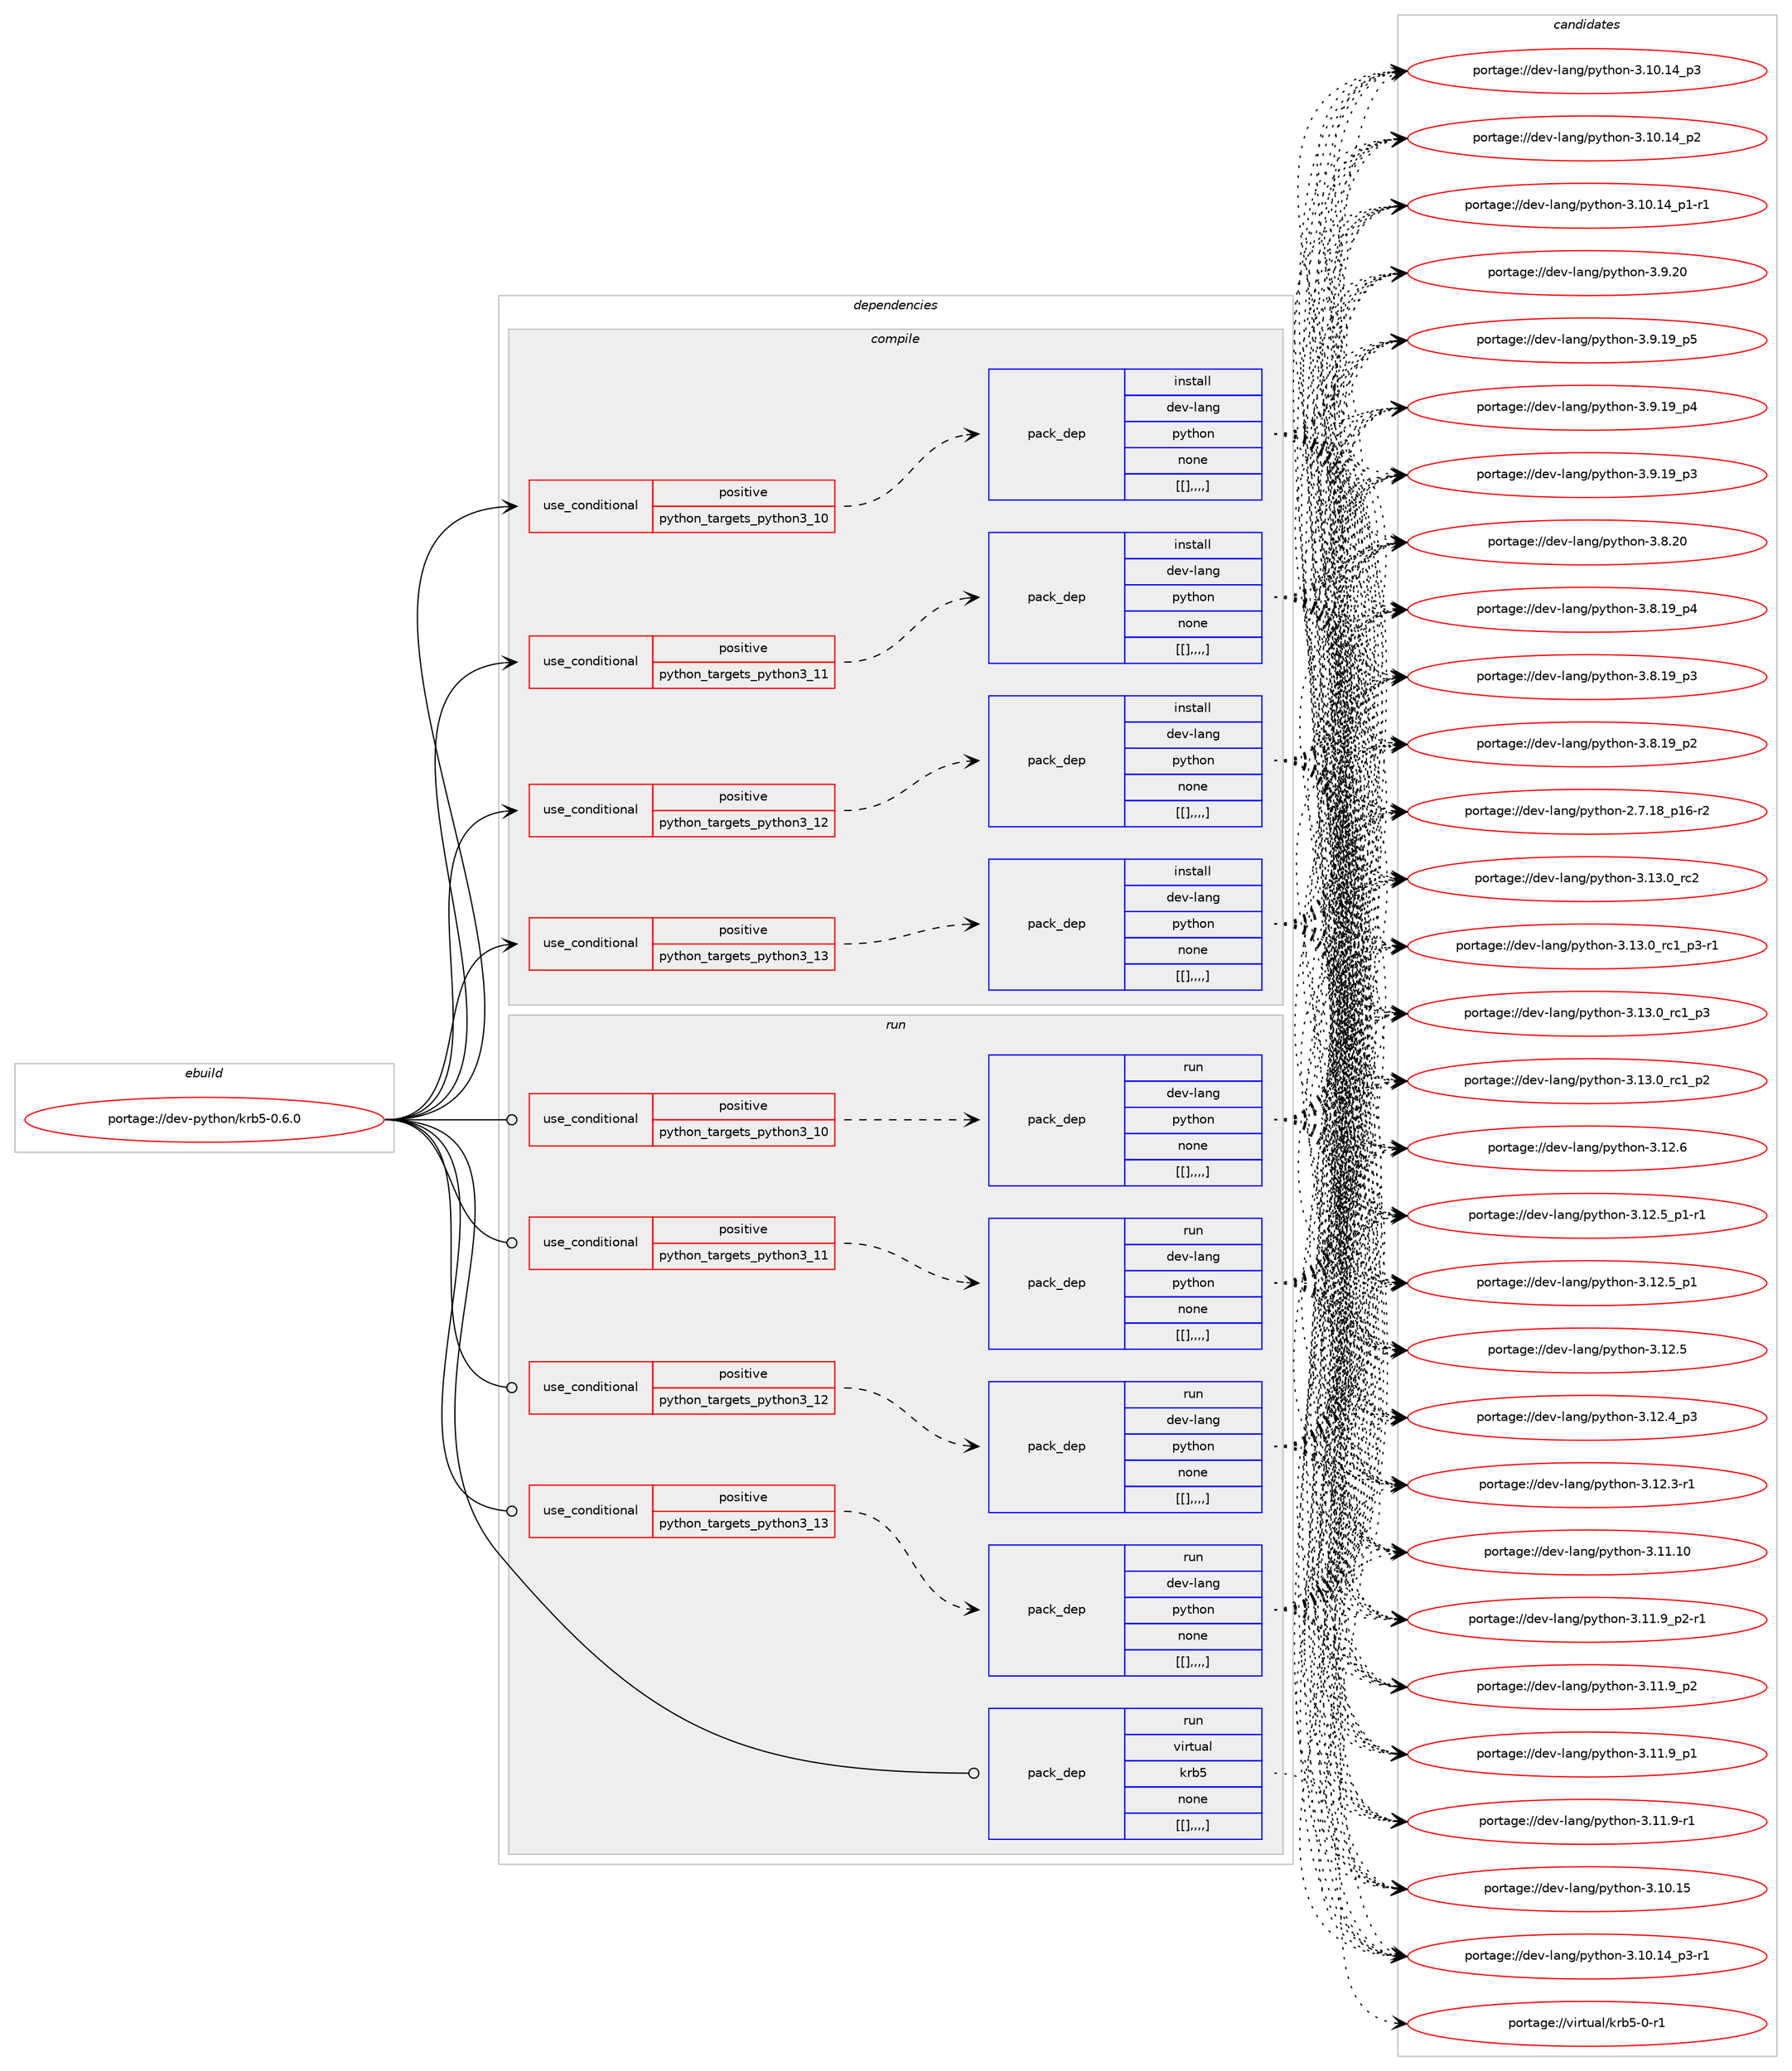 digraph prolog {

# *************
# Graph options
# *************

newrank=true;
concentrate=true;
compound=true;
graph [rankdir=LR,fontname=Helvetica,fontsize=10,ranksep=1.5];#, ranksep=2.5, nodesep=0.2];
edge  [arrowhead=vee];
node  [fontname=Helvetica,fontsize=10];

# **********
# The ebuild
# **********

subgraph cluster_leftcol {
color=gray;
label=<<i>ebuild</i>>;
id [label="portage://dev-python/krb5-0.6.0", color=red, width=4, href="../dev-python/krb5-0.6.0.svg"];
}

# ****************
# The dependencies
# ****************

subgraph cluster_midcol {
color=gray;
label=<<i>dependencies</i>>;
subgraph cluster_compile {
fillcolor="#eeeeee";
style=filled;
label=<<i>compile</i>>;
subgraph cond34772 {
dependency150697 [label=<<TABLE BORDER="0" CELLBORDER="1" CELLSPACING="0" CELLPADDING="4"><TR><TD ROWSPAN="3" CELLPADDING="10">use_conditional</TD></TR><TR><TD>positive</TD></TR><TR><TD>python_targets_python3_10</TD></TR></TABLE>>, shape=none, color=red];
subgraph pack114707 {
dependency150698 [label=<<TABLE BORDER="0" CELLBORDER="1" CELLSPACING="0" CELLPADDING="4" WIDTH="220"><TR><TD ROWSPAN="6" CELLPADDING="30">pack_dep</TD></TR><TR><TD WIDTH="110">install</TD></TR><TR><TD>dev-lang</TD></TR><TR><TD>python</TD></TR><TR><TD>none</TD></TR><TR><TD>[[],,,,]</TD></TR></TABLE>>, shape=none, color=blue];
}
dependency150697:e -> dependency150698:w [weight=20,style="dashed",arrowhead="vee"];
}
id:e -> dependency150697:w [weight=20,style="solid",arrowhead="vee"];
subgraph cond34773 {
dependency150699 [label=<<TABLE BORDER="0" CELLBORDER="1" CELLSPACING="0" CELLPADDING="4"><TR><TD ROWSPAN="3" CELLPADDING="10">use_conditional</TD></TR><TR><TD>positive</TD></TR><TR><TD>python_targets_python3_11</TD></TR></TABLE>>, shape=none, color=red];
subgraph pack114708 {
dependency150700 [label=<<TABLE BORDER="0" CELLBORDER="1" CELLSPACING="0" CELLPADDING="4" WIDTH="220"><TR><TD ROWSPAN="6" CELLPADDING="30">pack_dep</TD></TR><TR><TD WIDTH="110">install</TD></TR><TR><TD>dev-lang</TD></TR><TR><TD>python</TD></TR><TR><TD>none</TD></TR><TR><TD>[[],,,,]</TD></TR></TABLE>>, shape=none, color=blue];
}
dependency150699:e -> dependency150700:w [weight=20,style="dashed",arrowhead="vee"];
}
id:e -> dependency150699:w [weight=20,style="solid",arrowhead="vee"];
subgraph cond34774 {
dependency150701 [label=<<TABLE BORDER="0" CELLBORDER="1" CELLSPACING="0" CELLPADDING="4"><TR><TD ROWSPAN="3" CELLPADDING="10">use_conditional</TD></TR><TR><TD>positive</TD></TR><TR><TD>python_targets_python3_12</TD></TR></TABLE>>, shape=none, color=red];
subgraph pack114709 {
dependency150702 [label=<<TABLE BORDER="0" CELLBORDER="1" CELLSPACING="0" CELLPADDING="4" WIDTH="220"><TR><TD ROWSPAN="6" CELLPADDING="30">pack_dep</TD></TR><TR><TD WIDTH="110">install</TD></TR><TR><TD>dev-lang</TD></TR><TR><TD>python</TD></TR><TR><TD>none</TD></TR><TR><TD>[[],,,,]</TD></TR></TABLE>>, shape=none, color=blue];
}
dependency150701:e -> dependency150702:w [weight=20,style="dashed",arrowhead="vee"];
}
id:e -> dependency150701:w [weight=20,style="solid",arrowhead="vee"];
subgraph cond34775 {
dependency150703 [label=<<TABLE BORDER="0" CELLBORDER="1" CELLSPACING="0" CELLPADDING="4"><TR><TD ROWSPAN="3" CELLPADDING="10">use_conditional</TD></TR><TR><TD>positive</TD></TR><TR><TD>python_targets_python3_13</TD></TR></TABLE>>, shape=none, color=red];
subgraph pack114710 {
dependency150704 [label=<<TABLE BORDER="0" CELLBORDER="1" CELLSPACING="0" CELLPADDING="4" WIDTH="220"><TR><TD ROWSPAN="6" CELLPADDING="30">pack_dep</TD></TR><TR><TD WIDTH="110">install</TD></TR><TR><TD>dev-lang</TD></TR><TR><TD>python</TD></TR><TR><TD>none</TD></TR><TR><TD>[[],,,,]</TD></TR></TABLE>>, shape=none, color=blue];
}
dependency150703:e -> dependency150704:w [weight=20,style="dashed",arrowhead="vee"];
}
id:e -> dependency150703:w [weight=20,style="solid",arrowhead="vee"];
}
subgraph cluster_compileandrun {
fillcolor="#eeeeee";
style=filled;
label=<<i>compile and run</i>>;
}
subgraph cluster_run {
fillcolor="#eeeeee";
style=filled;
label=<<i>run</i>>;
subgraph cond34776 {
dependency150705 [label=<<TABLE BORDER="0" CELLBORDER="1" CELLSPACING="0" CELLPADDING="4"><TR><TD ROWSPAN="3" CELLPADDING="10">use_conditional</TD></TR><TR><TD>positive</TD></TR><TR><TD>python_targets_python3_10</TD></TR></TABLE>>, shape=none, color=red];
subgraph pack114711 {
dependency150706 [label=<<TABLE BORDER="0" CELLBORDER="1" CELLSPACING="0" CELLPADDING="4" WIDTH="220"><TR><TD ROWSPAN="6" CELLPADDING="30">pack_dep</TD></TR><TR><TD WIDTH="110">run</TD></TR><TR><TD>dev-lang</TD></TR><TR><TD>python</TD></TR><TR><TD>none</TD></TR><TR><TD>[[],,,,]</TD></TR></TABLE>>, shape=none, color=blue];
}
dependency150705:e -> dependency150706:w [weight=20,style="dashed",arrowhead="vee"];
}
id:e -> dependency150705:w [weight=20,style="solid",arrowhead="odot"];
subgraph cond34777 {
dependency150707 [label=<<TABLE BORDER="0" CELLBORDER="1" CELLSPACING="0" CELLPADDING="4"><TR><TD ROWSPAN="3" CELLPADDING="10">use_conditional</TD></TR><TR><TD>positive</TD></TR><TR><TD>python_targets_python3_11</TD></TR></TABLE>>, shape=none, color=red];
subgraph pack114712 {
dependency150708 [label=<<TABLE BORDER="0" CELLBORDER="1" CELLSPACING="0" CELLPADDING="4" WIDTH="220"><TR><TD ROWSPAN="6" CELLPADDING="30">pack_dep</TD></TR><TR><TD WIDTH="110">run</TD></TR><TR><TD>dev-lang</TD></TR><TR><TD>python</TD></TR><TR><TD>none</TD></TR><TR><TD>[[],,,,]</TD></TR></TABLE>>, shape=none, color=blue];
}
dependency150707:e -> dependency150708:w [weight=20,style="dashed",arrowhead="vee"];
}
id:e -> dependency150707:w [weight=20,style="solid",arrowhead="odot"];
subgraph cond34778 {
dependency150709 [label=<<TABLE BORDER="0" CELLBORDER="1" CELLSPACING="0" CELLPADDING="4"><TR><TD ROWSPAN="3" CELLPADDING="10">use_conditional</TD></TR><TR><TD>positive</TD></TR><TR><TD>python_targets_python3_12</TD></TR></TABLE>>, shape=none, color=red];
subgraph pack114713 {
dependency150710 [label=<<TABLE BORDER="0" CELLBORDER="1" CELLSPACING="0" CELLPADDING="4" WIDTH="220"><TR><TD ROWSPAN="6" CELLPADDING="30">pack_dep</TD></TR><TR><TD WIDTH="110">run</TD></TR><TR><TD>dev-lang</TD></TR><TR><TD>python</TD></TR><TR><TD>none</TD></TR><TR><TD>[[],,,,]</TD></TR></TABLE>>, shape=none, color=blue];
}
dependency150709:e -> dependency150710:w [weight=20,style="dashed",arrowhead="vee"];
}
id:e -> dependency150709:w [weight=20,style="solid",arrowhead="odot"];
subgraph cond34779 {
dependency150711 [label=<<TABLE BORDER="0" CELLBORDER="1" CELLSPACING="0" CELLPADDING="4"><TR><TD ROWSPAN="3" CELLPADDING="10">use_conditional</TD></TR><TR><TD>positive</TD></TR><TR><TD>python_targets_python3_13</TD></TR></TABLE>>, shape=none, color=red];
subgraph pack114714 {
dependency150712 [label=<<TABLE BORDER="0" CELLBORDER="1" CELLSPACING="0" CELLPADDING="4" WIDTH="220"><TR><TD ROWSPAN="6" CELLPADDING="30">pack_dep</TD></TR><TR><TD WIDTH="110">run</TD></TR><TR><TD>dev-lang</TD></TR><TR><TD>python</TD></TR><TR><TD>none</TD></TR><TR><TD>[[],,,,]</TD></TR></TABLE>>, shape=none, color=blue];
}
dependency150711:e -> dependency150712:w [weight=20,style="dashed",arrowhead="vee"];
}
id:e -> dependency150711:w [weight=20,style="solid",arrowhead="odot"];
subgraph pack114715 {
dependency150713 [label=<<TABLE BORDER="0" CELLBORDER="1" CELLSPACING="0" CELLPADDING="4" WIDTH="220"><TR><TD ROWSPAN="6" CELLPADDING="30">pack_dep</TD></TR><TR><TD WIDTH="110">run</TD></TR><TR><TD>virtual</TD></TR><TR><TD>krb5</TD></TR><TR><TD>none</TD></TR><TR><TD>[[],,,,]</TD></TR></TABLE>>, shape=none, color=blue];
}
id:e -> dependency150713:w [weight=20,style="solid",arrowhead="odot"];
}
}

# **************
# The candidates
# **************

subgraph cluster_choices {
rank=same;
color=gray;
label=<<i>candidates</i>>;

subgraph choice114707 {
color=black;
nodesep=1;
choice10010111845108971101034711212111610411111045514649514648951149950 [label="portage://dev-lang/python-3.13.0_rc2", color=red, width=4,href="../dev-lang/python-3.13.0_rc2.svg"];
choice1001011184510897110103471121211161041111104551464951464895114994995112514511449 [label="portage://dev-lang/python-3.13.0_rc1_p3-r1", color=red, width=4,href="../dev-lang/python-3.13.0_rc1_p3-r1.svg"];
choice100101118451089711010347112121116104111110455146495146489511499499511251 [label="portage://dev-lang/python-3.13.0_rc1_p3", color=red, width=4,href="../dev-lang/python-3.13.0_rc1_p3.svg"];
choice100101118451089711010347112121116104111110455146495146489511499499511250 [label="portage://dev-lang/python-3.13.0_rc1_p2", color=red, width=4,href="../dev-lang/python-3.13.0_rc1_p2.svg"];
choice10010111845108971101034711212111610411111045514649504654 [label="portage://dev-lang/python-3.12.6", color=red, width=4,href="../dev-lang/python-3.12.6.svg"];
choice1001011184510897110103471121211161041111104551464950465395112494511449 [label="portage://dev-lang/python-3.12.5_p1-r1", color=red, width=4,href="../dev-lang/python-3.12.5_p1-r1.svg"];
choice100101118451089711010347112121116104111110455146495046539511249 [label="portage://dev-lang/python-3.12.5_p1", color=red, width=4,href="../dev-lang/python-3.12.5_p1.svg"];
choice10010111845108971101034711212111610411111045514649504653 [label="portage://dev-lang/python-3.12.5", color=red, width=4,href="../dev-lang/python-3.12.5.svg"];
choice100101118451089711010347112121116104111110455146495046529511251 [label="portage://dev-lang/python-3.12.4_p3", color=red, width=4,href="../dev-lang/python-3.12.4_p3.svg"];
choice100101118451089711010347112121116104111110455146495046514511449 [label="portage://dev-lang/python-3.12.3-r1", color=red, width=4,href="../dev-lang/python-3.12.3-r1.svg"];
choice1001011184510897110103471121211161041111104551464949464948 [label="portage://dev-lang/python-3.11.10", color=red, width=4,href="../dev-lang/python-3.11.10.svg"];
choice1001011184510897110103471121211161041111104551464949465795112504511449 [label="portage://dev-lang/python-3.11.9_p2-r1", color=red, width=4,href="../dev-lang/python-3.11.9_p2-r1.svg"];
choice100101118451089711010347112121116104111110455146494946579511250 [label="portage://dev-lang/python-3.11.9_p2", color=red, width=4,href="../dev-lang/python-3.11.9_p2.svg"];
choice100101118451089711010347112121116104111110455146494946579511249 [label="portage://dev-lang/python-3.11.9_p1", color=red, width=4,href="../dev-lang/python-3.11.9_p1.svg"];
choice100101118451089711010347112121116104111110455146494946574511449 [label="portage://dev-lang/python-3.11.9-r1", color=red, width=4,href="../dev-lang/python-3.11.9-r1.svg"];
choice1001011184510897110103471121211161041111104551464948464953 [label="portage://dev-lang/python-3.10.15", color=red, width=4,href="../dev-lang/python-3.10.15.svg"];
choice100101118451089711010347112121116104111110455146494846495295112514511449 [label="portage://dev-lang/python-3.10.14_p3-r1", color=red, width=4,href="../dev-lang/python-3.10.14_p3-r1.svg"];
choice10010111845108971101034711212111610411111045514649484649529511251 [label="portage://dev-lang/python-3.10.14_p3", color=red, width=4,href="../dev-lang/python-3.10.14_p3.svg"];
choice10010111845108971101034711212111610411111045514649484649529511250 [label="portage://dev-lang/python-3.10.14_p2", color=red, width=4,href="../dev-lang/python-3.10.14_p2.svg"];
choice100101118451089711010347112121116104111110455146494846495295112494511449 [label="portage://dev-lang/python-3.10.14_p1-r1", color=red, width=4,href="../dev-lang/python-3.10.14_p1-r1.svg"];
choice10010111845108971101034711212111610411111045514657465048 [label="portage://dev-lang/python-3.9.20", color=red, width=4,href="../dev-lang/python-3.9.20.svg"];
choice100101118451089711010347112121116104111110455146574649579511253 [label="portage://dev-lang/python-3.9.19_p5", color=red, width=4,href="../dev-lang/python-3.9.19_p5.svg"];
choice100101118451089711010347112121116104111110455146574649579511252 [label="portage://dev-lang/python-3.9.19_p4", color=red, width=4,href="../dev-lang/python-3.9.19_p4.svg"];
choice100101118451089711010347112121116104111110455146574649579511251 [label="portage://dev-lang/python-3.9.19_p3", color=red, width=4,href="../dev-lang/python-3.9.19_p3.svg"];
choice10010111845108971101034711212111610411111045514656465048 [label="portage://dev-lang/python-3.8.20", color=red, width=4,href="../dev-lang/python-3.8.20.svg"];
choice100101118451089711010347112121116104111110455146564649579511252 [label="portage://dev-lang/python-3.8.19_p4", color=red, width=4,href="../dev-lang/python-3.8.19_p4.svg"];
choice100101118451089711010347112121116104111110455146564649579511251 [label="portage://dev-lang/python-3.8.19_p3", color=red, width=4,href="../dev-lang/python-3.8.19_p3.svg"];
choice100101118451089711010347112121116104111110455146564649579511250 [label="portage://dev-lang/python-3.8.19_p2", color=red, width=4,href="../dev-lang/python-3.8.19_p2.svg"];
choice100101118451089711010347112121116104111110455046554649569511249544511450 [label="portage://dev-lang/python-2.7.18_p16-r2", color=red, width=4,href="../dev-lang/python-2.7.18_p16-r2.svg"];
dependency150698:e -> choice10010111845108971101034711212111610411111045514649514648951149950:w [style=dotted,weight="100"];
dependency150698:e -> choice1001011184510897110103471121211161041111104551464951464895114994995112514511449:w [style=dotted,weight="100"];
dependency150698:e -> choice100101118451089711010347112121116104111110455146495146489511499499511251:w [style=dotted,weight="100"];
dependency150698:e -> choice100101118451089711010347112121116104111110455146495146489511499499511250:w [style=dotted,weight="100"];
dependency150698:e -> choice10010111845108971101034711212111610411111045514649504654:w [style=dotted,weight="100"];
dependency150698:e -> choice1001011184510897110103471121211161041111104551464950465395112494511449:w [style=dotted,weight="100"];
dependency150698:e -> choice100101118451089711010347112121116104111110455146495046539511249:w [style=dotted,weight="100"];
dependency150698:e -> choice10010111845108971101034711212111610411111045514649504653:w [style=dotted,weight="100"];
dependency150698:e -> choice100101118451089711010347112121116104111110455146495046529511251:w [style=dotted,weight="100"];
dependency150698:e -> choice100101118451089711010347112121116104111110455146495046514511449:w [style=dotted,weight="100"];
dependency150698:e -> choice1001011184510897110103471121211161041111104551464949464948:w [style=dotted,weight="100"];
dependency150698:e -> choice1001011184510897110103471121211161041111104551464949465795112504511449:w [style=dotted,weight="100"];
dependency150698:e -> choice100101118451089711010347112121116104111110455146494946579511250:w [style=dotted,weight="100"];
dependency150698:e -> choice100101118451089711010347112121116104111110455146494946579511249:w [style=dotted,weight="100"];
dependency150698:e -> choice100101118451089711010347112121116104111110455146494946574511449:w [style=dotted,weight="100"];
dependency150698:e -> choice1001011184510897110103471121211161041111104551464948464953:w [style=dotted,weight="100"];
dependency150698:e -> choice100101118451089711010347112121116104111110455146494846495295112514511449:w [style=dotted,weight="100"];
dependency150698:e -> choice10010111845108971101034711212111610411111045514649484649529511251:w [style=dotted,weight="100"];
dependency150698:e -> choice10010111845108971101034711212111610411111045514649484649529511250:w [style=dotted,weight="100"];
dependency150698:e -> choice100101118451089711010347112121116104111110455146494846495295112494511449:w [style=dotted,weight="100"];
dependency150698:e -> choice10010111845108971101034711212111610411111045514657465048:w [style=dotted,weight="100"];
dependency150698:e -> choice100101118451089711010347112121116104111110455146574649579511253:w [style=dotted,weight="100"];
dependency150698:e -> choice100101118451089711010347112121116104111110455146574649579511252:w [style=dotted,weight="100"];
dependency150698:e -> choice100101118451089711010347112121116104111110455146574649579511251:w [style=dotted,weight="100"];
dependency150698:e -> choice10010111845108971101034711212111610411111045514656465048:w [style=dotted,weight="100"];
dependency150698:e -> choice100101118451089711010347112121116104111110455146564649579511252:w [style=dotted,weight="100"];
dependency150698:e -> choice100101118451089711010347112121116104111110455146564649579511251:w [style=dotted,weight="100"];
dependency150698:e -> choice100101118451089711010347112121116104111110455146564649579511250:w [style=dotted,weight="100"];
dependency150698:e -> choice100101118451089711010347112121116104111110455046554649569511249544511450:w [style=dotted,weight="100"];
}
subgraph choice114708 {
color=black;
nodesep=1;
choice10010111845108971101034711212111610411111045514649514648951149950 [label="portage://dev-lang/python-3.13.0_rc2", color=red, width=4,href="../dev-lang/python-3.13.0_rc2.svg"];
choice1001011184510897110103471121211161041111104551464951464895114994995112514511449 [label="portage://dev-lang/python-3.13.0_rc1_p3-r1", color=red, width=4,href="../dev-lang/python-3.13.0_rc1_p3-r1.svg"];
choice100101118451089711010347112121116104111110455146495146489511499499511251 [label="portage://dev-lang/python-3.13.0_rc1_p3", color=red, width=4,href="../dev-lang/python-3.13.0_rc1_p3.svg"];
choice100101118451089711010347112121116104111110455146495146489511499499511250 [label="portage://dev-lang/python-3.13.0_rc1_p2", color=red, width=4,href="../dev-lang/python-3.13.0_rc1_p2.svg"];
choice10010111845108971101034711212111610411111045514649504654 [label="portage://dev-lang/python-3.12.6", color=red, width=4,href="../dev-lang/python-3.12.6.svg"];
choice1001011184510897110103471121211161041111104551464950465395112494511449 [label="portage://dev-lang/python-3.12.5_p1-r1", color=red, width=4,href="../dev-lang/python-3.12.5_p1-r1.svg"];
choice100101118451089711010347112121116104111110455146495046539511249 [label="portage://dev-lang/python-3.12.5_p1", color=red, width=4,href="../dev-lang/python-3.12.5_p1.svg"];
choice10010111845108971101034711212111610411111045514649504653 [label="portage://dev-lang/python-3.12.5", color=red, width=4,href="../dev-lang/python-3.12.5.svg"];
choice100101118451089711010347112121116104111110455146495046529511251 [label="portage://dev-lang/python-3.12.4_p3", color=red, width=4,href="../dev-lang/python-3.12.4_p3.svg"];
choice100101118451089711010347112121116104111110455146495046514511449 [label="portage://dev-lang/python-3.12.3-r1", color=red, width=4,href="../dev-lang/python-3.12.3-r1.svg"];
choice1001011184510897110103471121211161041111104551464949464948 [label="portage://dev-lang/python-3.11.10", color=red, width=4,href="../dev-lang/python-3.11.10.svg"];
choice1001011184510897110103471121211161041111104551464949465795112504511449 [label="portage://dev-lang/python-3.11.9_p2-r1", color=red, width=4,href="../dev-lang/python-3.11.9_p2-r1.svg"];
choice100101118451089711010347112121116104111110455146494946579511250 [label="portage://dev-lang/python-3.11.9_p2", color=red, width=4,href="../dev-lang/python-3.11.9_p2.svg"];
choice100101118451089711010347112121116104111110455146494946579511249 [label="portage://dev-lang/python-3.11.9_p1", color=red, width=4,href="../dev-lang/python-3.11.9_p1.svg"];
choice100101118451089711010347112121116104111110455146494946574511449 [label="portage://dev-lang/python-3.11.9-r1", color=red, width=4,href="../dev-lang/python-3.11.9-r1.svg"];
choice1001011184510897110103471121211161041111104551464948464953 [label="portage://dev-lang/python-3.10.15", color=red, width=4,href="../dev-lang/python-3.10.15.svg"];
choice100101118451089711010347112121116104111110455146494846495295112514511449 [label="portage://dev-lang/python-3.10.14_p3-r1", color=red, width=4,href="../dev-lang/python-3.10.14_p3-r1.svg"];
choice10010111845108971101034711212111610411111045514649484649529511251 [label="portage://dev-lang/python-3.10.14_p3", color=red, width=4,href="../dev-lang/python-3.10.14_p3.svg"];
choice10010111845108971101034711212111610411111045514649484649529511250 [label="portage://dev-lang/python-3.10.14_p2", color=red, width=4,href="../dev-lang/python-3.10.14_p2.svg"];
choice100101118451089711010347112121116104111110455146494846495295112494511449 [label="portage://dev-lang/python-3.10.14_p1-r1", color=red, width=4,href="../dev-lang/python-3.10.14_p1-r1.svg"];
choice10010111845108971101034711212111610411111045514657465048 [label="portage://dev-lang/python-3.9.20", color=red, width=4,href="../dev-lang/python-3.9.20.svg"];
choice100101118451089711010347112121116104111110455146574649579511253 [label="portage://dev-lang/python-3.9.19_p5", color=red, width=4,href="../dev-lang/python-3.9.19_p5.svg"];
choice100101118451089711010347112121116104111110455146574649579511252 [label="portage://dev-lang/python-3.9.19_p4", color=red, width=4,href="../dev-lang/python-3.9.19_p4.svg"];
choice100101118451089711010347112121116104111110455146574649579511251 [label="portage://dev-lang/python-3.9.19_p3", color=red, width=4,href="../dev-lang/python-3.9.19_p3.svg"];
choice10010111845108971101034711212111610411111045514656465048 [label="portage://dev-lang/python-3.8.20", color=red, width=4,href="../dev-lang/python-3.8.20.svg"];
choice100101118451089711010347112121116104111110455146564649579511252 [label="portage://dev-lang/python-3.8.19_p4", color=red, width=4,href="../dev-lang/python-3.8.19_p4.svg"];
choice100101118451089711010347112121116104111110455146564649579511251 [label="portage://dev-lang/python-3.8.19_p3", color=red, width=4,href="../dev-lang/python-3.8.19_p3.svg"];
choice100101118451089711010347112121116104111110455146564649579511250 [label="portage://dev-lang/python-3.8.19_p2", color=red, width=4,href="../dev-lang/python-3.8.19_p2.svg"];
choice100101118451089711010347112121116104111110455046554649569511249544511450 [label="portage://dev-lang/python-2.7.18_p16-r2", color=red, width=4,href="../dev-lang/python-2.7.18_p16-r2.svg"];
dependency150700:e -> choice10010111845108971101034711212111610411111045514649514648951149950:w [style=dotted,weight="100"];
dependency150700:e -> choice1001011184510897110103471121211161041111104551464951464895114994995112514511449:w [style=dotted,weight="100"];
dependency150700:e -> choice100101118451089711010347112121116104111110455146495146489511499499511251:w [style=dotted,weight="100"];
dependency150700:e -> choice100101118451089711010347112121116104111110455146495146489511499499511250:w [style=dotted,weight="100"];
dependency150700:e -> choice10010111845108971101034711212111610411111045514649504654:w [style=dotted,weight="100"];
dependency150700:e -> choice1001011184510897110103471121211161041111104551464950465395112494511449:w [style=dotted,weight="100"];
dependency150700:e -> choice100101118451089711010347112121116104111110455146495046539511249:w [style=dotted,weight="100"];
dependency150700:e -> choice10010111845108971101034711212111610411111045514649504653:w [style=dotted,weight="100"];
dependency150700:e -> choice100101118451089711010347112121116104111110455146495046529511251:w [style=dotted,weight="100"];
dependency150700:e -> choice100101118451089711010347112121116104111110455146495046514511449:w [style=dotted,weight="100"];
dependency150700:e -> choice1001011184510897110103471121211161041111104551464949464948:w [style=dotted,weight="100"];
dependency150700:e -> choice1001011184510897110103471121211161041111104551464949465795112504511449:w [style=dotted,weight="100"];
dependency150700:e -> choice100101118451089711010347112121116104111110455146494946579511250:w [style=dotted,weight="100"];
dependency150700:e -> choice100101118451089711010347112121116104111110455146494946579511249:w [style=dotted,weight="100"];
dependency150700:e -> choice100101118451089711010347112121116104111110455146494946574511449:w [style=dotted,weight="100"];
dependency150700:e -> choice1001011184510897110103471121211161041111104551464948464953:w [style=dotted,weight="100"];
dependency150700:e -> choice100101118451089711010347112121116104111110455146494846495295112514511449:w [style=dotted,weight="100"];
dependency150700:e -> choice10010111845108971101034711212111610411111045514649484649529511251:w [style=dotted,weight="100"];
dependency150700:e -> choice10010111845108971101034711212111610411111045514649484649529511250:w [style=dotted,weight="100"];
dependency150700:e -> choice100101118451089711010347112121116104111110455146494846495295112494511449:w [style=dotted,weight="100"];
dependency150700:e -> choice10010111845108971101034711212111610411111045514657465048:w [style=dotted,weight="100"];
dependency150700:e -> choice100101118451089711010347112121116104111110455146574649579511253:w [style=dotted,weight="100"];
dependency150700:e -> choice100101118451089711010347112121116104111110455146574649579511252:w [style=dotted,weight="100"];
dependency150700:e -> choice100101118451089711010347112121116104111110455146574649579511251:w [style=dotted,weight="100"];
dependency150700:e -> choice10010111845108971101034711212111610411111045514656465048:w [style=dotted,weight="100"];
dependency150700:e -> choice100101118451089711010347112121116104111110455146564649579511252:w [style=dotted,weight="100"];
dependency150700:e -> choice100101118451089711010347112121116104111110455146564649579511251:w [style=dotted,weight="100"];
dependency150700:e -> choice100101118451089711010347112121116104111110455146564649579511250:w [style=dotted,weight="100"];
dependency150700:e -> choice100101118451089711010347112121116104111110455046554649569511249544511450:w [style=dotted,weight="100"];
}
subgraph choice114709 {
color=black;
nodesep=1;
choice10010111845108971101034711212111610411111045514649514648951149950 [label="portage://dev-lang/python-3.13.0_rc2", color=red, width=4,href="../dev-lang/python-3.13.0_rc2.svg"];
choice1001011184510897110103471121211161041111104551464951464895114994995112514511449 [label="portage://dev-lang/python-3.13.0_rc1_p3-r1", color=red, width=4,href="../dev-lang/python-3.13.0_rc1_p3-r1.svg"];
choice100101118451089711010347112121116104111110455146495146489511499499511251 [label="portage://dev-lang/python-3.13.0_rc1_p3", color=red, width=4,href="../dev-lang/python-3.13.0_rc1_p3.svg"];
choice100101118451089711010347112121116104111110455146495146489511499499511250 [label="portage://dev-lang/python-3.13.0_rc1_p2", color=red, width=4,href="../dev-lang/python-3.13.0_rc1_p2.svg"];
choice10010111845108971101034711212111610411111045514649504654 [label="portage://dev-lang/python-3.12.6", color=red, width=4,href="../dev-lang/python-3.12.6.svg"];
choice1001011184510897110103471121211161041111104551464950465395112494511449 [label="portage://dev-lang/python-3.12.5_p1-r1", color=red, width=4,href="../dev-lang/python-3.12.5_p1-r1.svg"];
choice100101118451089711010347112121116104111110455146495046539511249 [label="portage://dev-lang/python-3.12.5_p1", color=red, width=4,href="../dev-lang/python-3.12.5_p1.svg"];
choice10010111845108971101034711212111610411111045514649504653 [label="portage://dev-lang/python-3.12.5", color=red, width=4,href="../dev-lang/python-3.12.5.svg"];
choice100101118451089711010347112121116104111110455146495046529511251 [label="portage://dev-lang/python-3.12.4_p3", color=red, width=4,href="../dev-lang/python-3.12.4_p3.svg"];
choice100101118451089711010347112121116104111110455146495046514511449 [label="portage://dev-lang/python-3.12.3-r1", color=red, width=4,href="../dev-lang/python-3.12.3-r1.svg"];
choice1001011184510897110103471121211161041111104551464949464948 [label="portage://dev-lang/python-3.11.10", color=red, width=4,href="../dev-lang/python-3.11.10.svg"];
choice1001011184510897110103471121211161041111104551464949465795112504511449 [label="portage://dev-lang/python-3.11.9_p2-r1", color=red, width=4,href="../dev-lang/python-3.11.9_p2-r1.svg"];
choice100101118451089711010347112121116104111110455146494946579511250 [label="portage://dev-lang/python-3.11.9_p2", color=red, width=4,href="../dev-lang/python-3.11.9_p2.svg"];
choice100101118451089711010347112121116104111110455146494946579511249 [label="portage://dev-lang/python-3.11.9_p1", color=red, width=4,href="../dev-lang/python-3.11.9_p1.svg"];
choice100101118451089711010347112121116104111110455146494946574511449 [label="portage://dev-lang/python-3.11.9-r1", color=red, width=4,href="../dev-lang/python-3.11.9-r1.svg"];
choice1001011184510897110103471121211161041111104551464948464953 [label="portage://dev-lang/python-3.10.15", color=red, width=4,href="../dev-lang/python-3.10.15.svg"];
choice100101118451089711010347112121116104111110455146494846495295112514511449 [label="portage://dev-lang/python-3.10.14_p3-r1", color=red, width=4,href="../dev-lang/python-3.10.14_p3-r1.svg"];
choice10010111845108971101034711212111610411111045514649484649529511251 [label="portage://dev-lang/python-3.10.14_p3", color=red, width=4,href="../dev-lang/python-3.10.14_p3.svg"];
choice10010111845108971101034711212111610411111045514649484649529511250 [label="portage://dev-lang/python-3.10.14_p2", color=red, width=4,href="../dev-lang/python-3.10.14_p2.svg"];
choice100101118451089711010347112121116104111110455146494846495295112494511449 [label="portage://dev-lang/python-3.10.14_p1-r1", color=red, width=4,href="../dev-lang/python-3.10.14_p1-r1.svg"];
choice10010111845108971101034711212111610411111045514657465048 [label="portage://dev-lang/python-3.9.20", color=red, width=4,href="../dev-lang/python-3.9.20.svg"];
choice100101118451089711010347112121116104111110455146574649579511253 [label="portage://dev-lang/python-3.9.19_p5", color=red, width=4,href="../dev-lang/python-3.9.19_p5.svg"];
choice100101118451089711010347112121116104111110455146574649579511252 [label="portage://dev-lang/python-3.9.19_p4", color=red, width=4,href="../dev-lang/python-3.9.19_p4.svg"];
choice100101118451089711010347112121116104111110455146574649579511251 [label="portage://dev-lang/python-3.9.19_p3", color=red, width=4,href="../dev-lang/python-3.9.19_p3.svg"];
choice10010111845108971101034711212111610411111045514656465048 [label="portage://dev-lang/python-3.8.20", color=red, width=4,href="../dev-lang/python-3.8.20.svg"];
choice100101118451089711010347112121116104111110455146564649579511252 [label="portage://dev-lang/python-3.8.19_p4", color=red, width=4,href="../dev-lang/python-3.8.19_p4.svg"];
choice100101118451089711010347112121116104111110455146564649579511251 [label="portage://dev-lang/python-3.8.19_p3", color=red, width=4,href="../dev-lang/python-3.8.19_p3.svg"];
choice100101118451089711010347112121116104111110455146564649579511250 [label="portage://dev-lang/python-3.8.19_p2", color=red, width=4,href="../dev-lang/python-3.8.19_p2.svg"];
choice100101118451089711010347112121116104111110455046554649569511249544511450 [label="portage://dev-lang/python-2.7.18_p16-r2", color=red, width=4,href="../dev-lang/python-2.7.18_p16-r2.svg"];
dependency150702:e -> choice10010111845108971101034711212111610411111045514649514648951149950:w [style=dotted,weight="100"];
dependency150702:e -> choice1001011184510897110103471121211161041111104551464951464895114994995112514511449:w [style=dotted,weight="100"];
dependency150702:e -> choice100101118451089711010347112121116104111110455146495146489511499499511251:w [style=dotted,weight="100"];
dependency150702:e -> choice100101118451089711010347112121116104111110455146495146489511499499511250:w [style=dotted,weight="100"];
dependency150702:e -> choice10010111845108971101034711212111610411111045514649504654:w [style=dotted,weight="100"];
dependency150702:e -> choice1001011184510897110103471121211161041111104551464950465395112494511449:w [style=dotted,weight="100"];
dependency150702:e -> choice100101118451089711010347112121116104111110455146495046539511249:w [style=dotted,weight="100"];
dependency150702:e -> choice10010111845108971101034711212111610411111045514649504653:w [style=dotted,weight="100"];
dependency150702:e -> choice100101118451089711010347112121116104111110455146495046529511251:w [style=dotted,weight="100"];
dependency150702:e -> choice100101118451089711010347112121116104111110455146495046514511449:w [style=dotted,weight="100"];
dependency150702:e -> choice1001011184510897110103471121211161041111104551464949464948:w [style=dotted,weight="100"];
dependency150702:e -> choice1001011184510897110103471121211161041111104551464949465795112504511449:w [style=dotted,weight="100"];
dependency150702:e -> choice100101118451089711010347112121116104111110455146494946579511250:w [style=dotted,weight="100"];
dependency150702:e -> choice100101118451089711010347112121116104111110455146494946579511249:w [style=dotted,weight="100"];
dependency150702:e -> choice100101118451089711010347112121116104111110455146494946574511449:w [style=dotted,weight="100"];
dependency150702:e -> choice1001011184510897110103471121211161041111104551464948464953:w [style=dotted,weight="100"];
dependency150702:e -> choice100101118451089711010347112121116104111110455146494846495295112514511449:w [style=dotted,weight="100"];
dependency150702:e -> choice10010111845108971101034711212111610411111045514649484649529511251:w [style=dotted,weight="100"];
dependency150702:e -> choice10010111845108971101034711212111610411111045514649484649529511250:w [style=dotted,weight="100"];
dependency150702:e -> choice100101118451089711010347112121116104111110455146494846495295112494511449:w [style=dotted,weight="100"];
dependency150702:e -> choice10010111845108971101034711212111610411111045514657465048:w [style=dotted,weight="100"];
dependency150702:e -> choice100101118451089711010347112121116104111110455146574649579511253:w [style=dotted,weight="100"];
dependency150702:e -> choice100101118451089711010347112121116104111110455146574649579511252:w [style=dotted,weight="100"];
dependency150702:e -> choice100101118451089711010347112121116104111110455146574649579511251:w [style=dotted,weight="100"];
dependency150702:e -> choice10010111845108971101034711212111610411111045514656465048:w [style=dotted,weight="100"];
dependency150702:e -> choice100101118451089711010347112121116104111110455146564649579511252:w [style=dotted,weight="100"];
dependency150702:e -> choice100101118451089711010347112121116104111110455146564649579511251:w [style=dotted,weight="100"];
dependency150702:e -> choice100101118451089711010347112121116104111110455146564649579511250:w [style=dotted,weight="100"];
dependency150702:e -> choice100101118451089711010347112121116104111110455046554649569511249544511450:w [style=dotted,weight="100"];
}
subgraph choice114710 {
color=black;
nodesep=1;
choice10010111845108971101034711212111610411111045514649514648951149950 [label="portage://dev-lang/python-3.13.0_rc2", color=red, width=4,href="../dev-lang/python-3.13.0_rc2.svg"];
choice1001011184510897110103471121211161041111104551464951464895114994995112514511449 [label="portage://dev-lang/python-3.13.0_rc1_p3-r1", color=red, width=4,href="../dev-lang/python-3.13.0_rc1_p3-r1.svg"];
choice100101118451089711010347112121116104111110455146495146489511499499511251 [label="portage://dev-lang/python-3.13.0_rc1_p3", color=red, width=4,href="../dev-lang/python-3.13.0_rc1_p3.svg"];
choice100101118451089711010347112121116104111110455146495146489511499499511250 [label="portage://dev-lang/python-3.13.0_rc1_p2", color=red, width=4,href="../dev-lang/python-3.13.0_rc1_p2.svg"];
choice10010111845108971101034711212111610411111045514649504654 [label="portage://dev-lang/python-3.12.6", color=red, width=4,href="../dev-lang/python-3.12.6.svg"];
choice1001011184510897110103471121211161041111104551464950465395112494511449 [label="portage://dev-lang/python-3.12.5_p1-r1", color=red, width=4,href="../dev-lang/python-3.12.5_p1-r1.svg"];
choice100101118451089711010347112121116104111110455146495046539511249 [label="portage://dev-lang/python-3.12.5_p1", color=red, width=4,href="../dev-lang/python-3.12.5_p1.svg"];
choice10010111845108971101034711212111610411111045514649504653 [label="portage://dev-lang/python-3.12.5", color=red, width=4,href="../dev-lang/python-3.12.5.svg"];
choice100101118451089711010347112121116104111110455146495046529511251 [label="portage://dev-lang/python-3.12.4_p3", color=red, width=4,href="../dev-lang/python-3.12.4_p3.svg"];
choice100101118451089711010347112121116104111110455146495046514511449 [label="portage://dev-lang/python-3.12.3-r1", color=red, width=4,href="../dev-lang/python-3.12.3-r1.svg"];
choice1001011184510897110103471121211161041111104551464949464948 [label="portage://dev-lang/python-3.11.10", color=red, width=4,href="../dev-lang/python-3.11.10.svg"];
choice1001011184510897110103471121211161041111104551464949465795112504511449 [label="portage://dev-lang/python-3.11.9_p2-r1", color=red, width=4,href="../dev-lang/python-3.11.9_p2-r1.svg"];
choice100101118451089711010347112121116104111110455146494946579511250 [label="portage://dev-lang/python-3.11.9_p2", color=red, width=4,href="../dev-lang/python-3.11.9_p2.svg"];
choice100101118451089711010347112121116104111110455146494946579511249 [label="portage://dev-lang/python-3.11.9_p1", color=red, width=4,href="../dev-lang/python-3.11.9_p1.svg"];
choice100101118451089711010347112121116104111110455146494946574511449 [label="portage://dev-lang/python-3.11.9-r1", color=red, width=4,href="../dev-lang/python-3.11.9-r1.svg"];
choice1001011184510897110103471121211161041111104551464948464953 [label="portage://dev-lang/python-3.10.15", color=red, width=4,href="../dev-lang/python-3.10.15.svg"];
choice100101118451089711010347112121116104111110455146494846495295112514511449 [label="portage://dev-lang/python-3.10.14_p3-r1", color=red, width=4,href="../dev-lang/python-3.10.14_p3-r1.svg"];
choice10010111845108971101034711212111610411111045514649484649529511251 [label="portage://dev-lang/python-3.10.14_p3", color=red, width=4,href="../dev-lang/python-3.10.14_p3.svg"];
choice10010111845108971101034711212111610411111045514649484649529511250 [label="portage://dev-lang/python-3.10.14_p2", color=red, width=4,href="../dev-lang/python-3.10.14_p2.svg"];
choice100101118451089711010347112121116104111110455146494846495295112494511449 [label="portage://dev-lang/python-3.10.14_p1-r1", color=red, width=4,href="../dev-lang/python-3.10.14_p1-r1.svg"];
choice10010111845108971101034711212111610411111045514657465048 [label="portage://dev-lang/python-3.9.20", color=red, width=4,href="../dev-lang/python-3.9.20.svg"];
choice100101118451089711010347112121116104111110455146574649579511253 [label="portage://dev-lang/python-3.9.19_p5", color=red, width=4,href="../dev-lang/python-3.9.19_p5.svg"];
choice100101118451089711010347112121116104111110455146574649579511252 [label="portage://dev-lang/python-3.9.19_p4", color=red, width=4,href="../dev-lang/python-3.9.19_p4.svg"];
choice100101118451089711010347112121116104111110455146574649579511251 [label="portage://dev-lang/python-3.9.19_p3", color=red, width=4,href="../dev-lang/python-3.9.19_p3.svg"];
choice10010111845108971101034711212111610411111045514656465048 [label="portage://dev-lang/python-3.8.20", color=red, width=4,href="../dev-lang/python-3.8.20.svg"];
choice100101118451089711010347112121116104111110455146564649579511252 [label="portage://dev-lang/python-3.8.19_p4", color=red, width=4,href="../dev-lang/python-3.8.19_p4.svg"];
choice100101118451089711010347112121116104111110455146564649579511251 [label="portage://dev-lang/python-3.8.19_p3", color=red, width=4,href="../dev-lang/python-3.8.19_p3.svg"];
choice100101118451089711010347112121116104111110455146564649579511250 [label="portage://dev-lang/python-3.8.19_p2", color=red, width=4,href="../dev-lang/python-3.8.19_p2.svg"];
choice100101118451089711010347112121116104111110455046554649569511249544511450 [label="portage://dev-lang/python-2.7.18_p16-r2", color=red, width=4,href="../dev-lang/python-2.7.18_p16-r2.svg"];
dependency150704:e -> choice10010111845108971101034711212111610411111045514649514648951149950:w [style=dotted,weight="100"];
dependency150704:e -> choice1001011184510897110103471121211161041111104551464951464895114994995112514511449:w [style=dotted,weight="100"];
dependency150704:e -> choice100101118451089711010347112121116104111110455146495146489511499499511251:w [style=dotted,weight="100"];
dependency150704:e -> choice100101118451089711010347112121116104111110455146495146489511499499511250:w [style=dotted,weight="100"];
dependency150704:e -> choice10010111845108971101034711212111610411111045514649504654:w [style=dotted,weight="100"];
dependency150704:e -> choice1001011184510897110103471121211161041111104551464950465395112494511449:w [style=dotted,weight="100"];
dependency150704:e -> choice100101118451089711010347112121116104111110455146495046539511249:w [style=dotted,weight="100"];
dependency150704:e -> choice10010111845108971101034711212111610411111045514649504653:w [style=dotted,weight="100"];
dependency150704:e -> choice100101118451089711010347112121116104111110455146495046529511251:w [style=dotted,weight="100"];
dependency150704:e -> choice100101118451089711010347112121116104111110455146495046514511449:w [style=dotted,weight="100"];
dependency150704:e -> choice1001011184510897110103471121211161041111104551464949464948:w [style=dotted,weight="100"];
dependency150704:e -> choice1001011184510897110103471121211161041111104551464949465795112504511449:w [style=dotted,weight="100"];
dependency150704:e -> choice100101118451089711010347112121116104111110455146494946579511250:w [style=dotted,weight="100"];
dependency150704:e -> choice100101118451089711010347112121116104111110455146494946579511249:w [style=dotted,weight="100"];
dependency150704:e -> choice100101118451089711010347112121116104111110455146494946574511449:w [style=dotted,weight="100"];
dependency150704:e -> choice1001011184510897110103471121211161041111104551464948464953:w [style=dotted,weight="100"];
dependency150704:e -> choice100101118451089711010347112121116104111110455146494846495295112514511449:w [style=dotted,weight="100"];
dependency150704:e -> choice10010111845108971101034711212111610411111045514649484649529511251:w [style=dotted,weight="100"];
dependency150704:e -> choice10010111845108971101034711212111610411111045514649484649529511250:w [style=dotted,weight="100"];
dependency150704:e -> choice100101118451089711010347112121116104111110455146494846495295112494511449:w [style=dotted,weight="100"];
dependency150704:e -> choice10010111845108971101034711212111610411111045514657465048:w [style=dotted,weight="100"];
dependency150704:e -> choice100101118451089711010347112121116104111110455146574649579511253:w [style=dotted,weight="100"];
dependency150704:e -> choice100101118451089711010347112121116104111110455146574649579511252:w [style=dotted,weight="100"];
dependency150704:e -> choice100101118451089711010347112121116104111110455146574649579511251:w [style=dotted,weight="100"];
dependency150704:e -> choice10010111845108971101034711212111610411111045514656465048:w [style=dotted,weight="100"];
dependency150704:e -> choice100101118451089711010347112121116104111110455146564649579511252:w [style=dotted,weight="100"];
dependency150704:e -> choice100101118451089711010347112121116104111110455146564649579511251:w [style=dotted,weight="100"];
dependency150704:e -> choice100101118451089711010347112121116104111110455146564649579511250:w [style=dotted,weight="100"];
dependency150704:e -> choice100101118451089711010347112121116104111110455046554649569511249544511450:w [style=dotted,weight="100"];
}
subgraph choice114711 {
color=black;
nodesep=1;
choice10010111845108971101034711212111610411111045514649514648951149950 [label="portage://dev-lang/python-3.13.0_rc2", color=red, width=4,href="../dev-lang/python-3.13.0_rc2.svg"];
choice1001011184510897110103471121211161041111104551464951464895114994995112514511449 [label="portage://dev-lang/python-3.13.0_rc1_p3-r1", color=red, width=4,href="../dev-lang/python-3.13.0_rc1_p3-r1.svg"];
choice100101118451089711010347112121116104111110455146495146489511499499511251 [label="portage://dev-lang/python-3.13.0_rc1_p3", color=red, width=4,href="../dev-lang/python-3.13.0_rc1_p3.svg"];
choice100101118451089711010347112121116104111110455146495146489511499499511250 [label="portage://dev-lang/python-3.13.0_rc1_p2", color=red, width=4,href="../dev-lang/python-3.13.0_rc1_p2.svg"];
choice10010111845108971101034711212111610411111045514649504654 [label="portage://dev-lang/python-3.12.6", color=red, width=4,href="../dev-lang/python-3.12.6.svg"];
choice1001011184510897110103471121211161041111104551464950465395112494511449 [label="portage://dev-lang/python-3.12.5_p1-r1", color=red, width=4,href="../dev-lang/python-3.12.5_p1-r1.svg"];
choice100101118451089711010347112121116104111110455146495046539511249 [label="portage://dev-lang/python-3.12.5_p1", color=red, width=4,href="../dev-lang/python-3.12.5_p1.svg"];
choice10010111845108971101034711212111610411111045514649504653 [label="portage://dev-lang/python-3.12.5", color=red, width=4,href="../dev-lang/python-3.12.5.svg"];
choice100101118451089711010347112121116104111110455146495046529511251 [label="portage://dev-lang/python-3.12.4_p3", color=red, width=4,href="../dev-lang/python-3.12.4_p3.svg"];
choice100101118451089711010347112121116104111110455146495046514511449 [label="portage://dev-lang/python-3.12.3-r1", color=red, width=4,href="../dev-lang/python-3.12.3-r1.svg"];
choice1001011184510897110103471121211161041111104551464949464948 [label="portage://dev-lang/python-3.11.10", color=red, width=4,href="../dev-lang/python-3.11.10.svg"];
choice1001011184510897110103471121211161041111104551464949465795112504511449 [label="portage://dev-lang/python-3.11.9_p2-r1", color=red, width=4,href="../dev-lang/python-3.11.9_p2-r1.svg"];
choice100101118451089711010347112121116104111110455146494946579511250 [label="portage://dev-lang/python-3.11.9_p2", color=red, width=4,href="../dev-lang/python-3.11.9_p2.svg"];
choice100101118451089711010347112121116104111110455146494946579511249 [label="portage://dev-lang/python-3.11.9_p1", color=red, width=4,href="../dev-lang/python-3.11.9_p1.svg"];
choice100101118451089711010347112121116104111110455146494946574511449 [label="portage://dev-lang/python-3.11.9-r1", color=red, width=4,href="../dev-lang/python-3.11.9-r1.svg"];
choice1001011184510897110103471121211161041111104551464948464953 [label="portage://dev-lang/python-3.10.15", color=red, width=4,href="../dev-lang/python-3.10.15.svg"];
choice100101118451089711010347112121116104111110455146494846495295112514511449 [label="portage://dev-lang/python-3.10.14_p3-r1", color=red, width=4,href="../dev-lang/python-3.10.14_p3-r1.svg"];
choice10010111845108971101034711212111610411111045514649484649529511251 [label="portage://dev-lang/python-3.10.14_p3", color=red, width=4,href="../dev-lang/python-3.10.14_p3.svg"];
choice10010111845108971101034711212111610411111045514649484649529511250 [label="portage://dev-lang/python-3.10.14_p2", color=red, width=4,href="../dev-lang/python-3.10.14_p2.svg"];
choice100101118451089711010347112121116104111110455146494846495295112494511449 [label="portage://dev-lang/python-3.10.14_p1-r1", color=red, width=4,href="../dev-lang/python-3.10.14_p1-r1.svg"];
choice10010111845108971101034711212111610411111045514657465048 [label="portage://dev-lang/python-3.9.20", color=red, width=4,href="../dev-lang/python-3.9.20.svg"];
choice100101118451089711010347112121116104111110455146574649579511253 [label="portage://dev-lang/python-3.9.19_p5", color=red, width=4,href="../dev-lang/python-3.9.19_p5.svg"];
choice100101118451089711010347112121116104111110455146574649579511252 [label="portage://dev-lang/python-3.9.19_p4", color=red, width=4,href="../dev-lang/python-3.9.19_p4.svg"];
choice100101118451089711010347112121116104111110455146574649579511251 [label="portage://dev-lang/python-3.9.19_p3", color=red, width=4,href="../dev-lang/python-3.9.19_p3.svg"];
choice10010111845108971101034711212111610411111045514656465048 [label="portage://dev-lang/python-3.8.20", color=red, width=4,href="../dev-lang/python-3.8.20.svg"];
choice100101118451089711010347112121116104111110455146564649579511252 [label="portage://dev-lang/python-3.8.19_p4", color=red, width=4,href="../dev-lang/python-3.8.19_p4.svg"];
choice100101118451089711010347112121116104111110455146564649579511251 [label="portage://dev-lang/python-3.8.19_p3", color=red, width=4,href="../dev-lang/python-3.8.19_p3.svg"];
choice100101118451089711010347112121116104111110455146564649579511250 [label="portage://dev-lang/python-3.8.19_p2", color=red, width=4,href="../dev-lang/python-3.8.19_p2.svg"];
choice100101118451089711010347112121116104111110455046554649569511249544511450 [label="portage://dev-lang/python-2.7.18_p16-r2", color=red, width=4,href="../dev-lang/python-2.7.18_p16-r2.svg"];
dependency150706:e -> choice10010111845108971101034711212111610411111045514649514648951149950:w [style=dotted,weight="100"];
dependency150706:e -> choice1001011184510897110103471121211161041111104551464951464895114994995112514511449:w [style=dotted,weight="100"];
dependency150706:e -> choice100101118451089711010347112121116104111110455146495146489511499499511251:w [style=dotted,weight="100"];
dependency150706:e -> choice100101118451089711010347112121116104111110455146495146489511499499511250:w [style=dotted,weight="100"];
dependency150706:e -> choice10010111845108971101034711212111610411111045514649504654:w [style=dotted,weight="100"];
dependency150706:e -> choice1001011184510897110103471121211161041111104551464950465395112494511449:w [style=dotted,weight="100"];
dependency150706:e -> choice100101118451089711010347112121116104111110455146495046539511249:w [style=dotted,weight="100"];
dependency150706:e -> choice10010111845108971101034711212111610411111045514649504653:w [style=dotted,weight="100"];
dependency150706:e -> choice100101118451089711010347112121116104111110455146495046529511251:w [style=dotted,weight="100"];
dependency150706:e -> choice100101118451089711010347112121116104111110455146495046514511449:w [style=dotted,weight="100"];
dependency150706:e -> choice1001011184510897110103471121211161041111104551464949464948:w [style=dotted,weight="100"];
dependency150706:e -> choice1001011184510897110103471121211161041111104551464949465795112504511449:w [style=dotted,weight="100"];
dependency150706:e -> choice100101118451089711010347112121116104111110455146494946579511250:w [style=dotted,weight="100"];
dependency150706:e -> choice100101118451089711010347112121116104111110455146494946579511249:w [style=dotted,weight="100"];
dependency150706:e -> choice100101118451089711010347112121116104111110455146494946574511449:w [style=dotted,weight="100"];
dependency150706:e -> choice1001011184510897110103471121211161041111104551464948464953:w [style=dotted,weight="100"];
dependency150706:e -> choice100101118451089711010347112121116104111110455146494846495295112514511449:w [style=dotted,weight="100"];
dependency150706:e -> choice10010111845108971101034711212111610411111045514649484649529511251:w [style=dotted,weight="100"];
dependency150706:e -> choice10010111845108971101034711212111610411111045514649484649529511250:w [style=dotted,weight="100"];
dependency150706:e -> choice100101118451089711010347112121116104111110455146494846495295112494511449:w [style=dotted,weight="100"];
dependency150706:e -> choice10010111845108971101034711212111610411111045514657465048:w [style=dotted,weight="100"];
dependency150706:e -> choice100101118451089711010347112121116104111110455146574649579511253:w [style=dotted,weight="100"];
dependency150706:e -> choice100101118451089711010347112121116104111110455146574649579511252:w [style=dotted,weight="100"];
dependency150706:e -> choice100101118451089711010347112121116104111110455146574649579511251:w [style=dotted,weight="100"];
dependency150706:e -> choice10010111845108971101034711212111610411111045514656465048:w [style=dotted,weight="100"];
dependency150706:e -> choice100101118451089711010347112121116104111110455146564649579511252:w [style=dotted,weight="100"];
dependency150706:e -> choice100101118451089711010347112121116104111110455146564649579511251:w [style=dotted,weight="100"];
dependency150706:e -> choice100101118451089711010347112121116104111110455146564649579511250:w [style=dotted,weight="100"];
dependency150706:e -> choice100101118451089711010347112121116104111110455046554649569511249544511450:w [style=dotted,weight="100"];
}
subgraph choice114712 {
color=black;
nodesep=1;
choice10010111845108971101034711212111610411111045514649514648951149950 [label="portage://dev-lang/python-3.13.0_rc2", color=red, width=4,href="../dev-lang/python-3.13.0_rc2.svg"];
choice1001011184510897110103471121211161041111104551464951464895114994995112514511449 [label="portage://dev-lang/python-3.13.0_rc1_p3-r1", color=red, width=4,href="../dev-lang/python-3.13.0_rc1_p3-r1.svg"];
choice100101118451089711010347112121116104111110455146495146489511499499511251 [label="portage://dev-lang/python-3.13.0_rc1_p3", color=red, width=4,href="../dev-lang/python-3.13.0_rc1_p3.svg"];
choice100101118451089711010347112121116104111110455146495146489511499499511250 [label="portage://dev-lang/python-3.13.0_rc1_p2", color=red, width=4,href="../dev-lang/python-3.13.0_rc1_p2.svg"];
choice10010111845108971101034711212111610411111045514649504654 [label="portage://dev-lang/python-3.12.6", color=red, width=4,href="../dev-lang/python-3.12.6.svg"];
choice1001011184510897110103471121211161041111104551464950465395112494511449 [label="portage://dev-lang/python-3.12.5_p1-r1", color=red, width=4,href="../dev-lang/python-3.12.5_p1-r1.svg"];
choice100101118451089711010347112121116104111110455146495046539511249 [label="portage://dev-lang/python-3.12.5_p1", color=red, width=4,href="../dev-lang/python-3.12.5_p1.svg"];
choice10010111845108971101034711212111610411111045514649504653 [label="portage://dev-lang/python-3.12.5", color=red, width=4,href="../dev-lang/python-3.12.5.svg"];
choice100101118451089711010347112121116104111110455146495046529511251 [label="portage://dev-lang/python-3.12.4_p3", color=red, width=4,href="../dev-lang/python-3.12.4_p3.svg"];
choice100101118451089711010347112121116104111110455146495046514511449 [label="portage://dev-lang/python-3.12.3-r1", color=red, width=4,href="../dev-lang/python-3.12.3-r1.svg"];
choice1001011184510897110103471121211161041111104551464949464948 [label="portage://dev-lang/python-3.11.10", color=red, width=4,href="../dev-lang/python-3.11.10.svg"];
choice1001011184510897110103471121211161041111104551464949465795112504511449 [label="portage://dev-lang/python-3.11.9_p2-r1", color=red, width=4,href="../dev-lang/python-3.11.9_p2-r1.svg"];
choice100101118451089711010347112121116104111110455146494946579511250 [label="portage://dev-lang/python-3.11.9_p2", color=red, width=4,href="../dev-lang/python-3.11.9_p2.svg"];
choice100101118451089711010347112121116104111110455146494946579511249 [label="portage://dev-lang/python-3.11.9_p1", color=red, width=4,href="../dev-lang/python-3.11.9_p1.svg"];
choice100101118451089711010347112121116104111110455146494946574511449 [label="portage://dev-lang/python-3.11.9-r1", color=red, width=4,href="../dev-lang/python-3.11.9-r1.svg"];
choice1001011184510897110103471121211161041111104551464948464953 [label="portage://dev-lang/python-3.10.15", color=red, width=4,href="../dev-lang/python-3.10.15.svg"];
choice100101118451089711010347112121116104111110455146494846495295112514511449 [label="portage://dev-lang/python-3.10.14_p3-r1", color=red, width=4,href="../dev-lang/python-3.10.14_p3-r1.svg"];
choice10010111845108971101034711212111610411111045514649484649529511251 [label="portage://dev-lang/python-3.10.14_p3", color=red, width=4,href="../dev-lang/python-3.10.14_p3.svg"];
choice10010111845108971101034711212111610411111045514649484649529511250 [label="portage://dev-lang/python-3.10.14_p2", color=red, width=4,href="../dev-lang/python-3.10.14_p2.svg"];
choice100101118451089711010347112121116104111110455146494846495295112494511449 [label="portage://dev-lang/python-3.10.14_p1-r1", color=red, width=4,href="../dev-lang/python-3.10.14_p1-r1.svg"];
choice10010111845108971101034711212111610411111045514657465048 [label="portage://dev-lang/python-3.9.20", color=red, width=4,href="../dev-lang/python-3.9.20.svg"];
choice100101118451089711010347112121116104111110455146574649579511253 [label="portage://dev-lang/python-3.9.19_p5", color=red, width=4,href="../dev-lang/python-3.9.19_p5.svg"];
choice100101118451089711010347112121116104111110455146574649579511252 [label="portage://dev-lang/python-3.9.19_p4", color=red, width=4,href="../dev-lang/python-3.9.19_p4.svg"];
choice100101118451089711010347112121116104111110455146574649579511251 [label="portage://dev-lang/python-3.9.19_p3", color=red, width=4,href="../dev-lang/python-3.9.19_p3.svg"];
choice10010111845108971101034711212111610411111045514656465048 [label="portage://dev-lang/python-3.8.20", color=red, width=4,href="../dev-lang/python-3.8.20.svg"];
choice100101118451089711010347112121116104111110455146564649579511252 [label="portage://dev-lang/python-3.8.19_p4", color=red, width=4,href="../dev-lang/python-3.8.19_p4.svg"];
choice100101118451089711010347112121116104111110455146564649579511251 [label="portage://dev-lang/python-3.8.19_p3", color=red, width=4,href="../dev-lang/python-3.8.19_p3.svg"];
choice100101118451089711010347112121116104111110455146564649579511250 [label="portage://dev-lang/python-3.8.19_p2", color=red, width=4,href="../dev-lang/python-3.8.19_p2.svg"];
choice100101118451089711010347112121116104111110455046554649569511249544511450 [label="portage://dev-lang/python-2.7.18_p16-r2", color=red, width=4,href="../dev-lang/python-2.7.18_p16-r2.svg"];
dependency150708:e -> choice10010111845108971101034711212111610411111045514649514648951149950:w [style=dotted,weight="100"];
dependency150708:e -> choice1001011184510897110103471121211161041111104551464951464895114994995112514511449:w [style=dotted,weight="100"];
dependency150708:e -> choice100101118451089711010347112121116104111110455146495146489511499499511251:w [style=dotted,weight="100"];
dependency150708:e -> choice100101118451089711010347112121116104111110455146495146489511499499511250:w [style=dotted,weight="100"];
dependency150708:e -> choice10010111845108971101034711212111610411111045514649504654:w [style=dotted,weight="100"];
dependency150708:e -> choice1001011184510897110103471121211161041111104551464950465395112494511449:w [style=dotted,weight="100"];
dependency150708:e -> choice100101118451089711010347112121116104111110455146495046539511249:w [style=dotted,weight="100"];
dependency150708:e -> choice10010111845108971101034711212111610411111045514649504653:w [style=dotted,weight="100"];
dependency150708:e -> choice100101118451089711010347112121116104111110455146495046529511251:w [style=dotted,weight="100"];
dependency150708:e -> choice100101118451089711010347112121116104111110455146495046514511449:w [style=dotted,weight="100"];
dependency150708:e -> choice1001011184510897110103471121211161041111104551464949464948:w [style=dotted,weight="100"];
dependency150708:e -> choice1001011184510897110103471121211161041111104551464949465795112504511449:w [style=dotted,weight="100"];
dependency150708:e -> choice100101118451089711010347112121116104111110455146494946579511250:w [style=dotted,weight="100"];
dependency150708:e -> choice100101118451089711010347112121116104111110455146494946579511249:w [style=dotted,weight="100"];
dependency150708:e -> choice100101118451089711010347112121116104111110455146494946574511449:w [style=dotted,weight="100"];
dependency150708:e -> choice1001011184510897110103471121211161041111104551464948464953:w [style=dotted,weight="100"];
dependency150708:e -> choice100101118451089711010347112121116104111110455146494846495295112514511449:w [style=dotted,weight="100"];
dependency150708:e -> choice10010111845108971101034711212111610411111045514649484649529511251:w [style=dotted,weight="100"];
dependency150708:e -> choice10010111845108971101034711212111610411111045514649484649529511250:w [style=dotted,weight="100"];
dependency150708:e -> choice100101118451089711010347112121116104111110455146494846495295112494511449:w [style=dotted,weight="100"];
dependency150708:e -> choice10010111845108971101034711212111610411111045514657465048:w [style=dotted,weight="100"];
dependency150708:e -> choice100101118451089711010347112121116104111110455146574649579511253:w [style=dotted,weight="100"];
dependency150708:e -> choice100101118451089711010347112121116104111110455146574649579511252:w [style=dotted,weight="100"];
dependency150708:e -> choice100101118451089711010347112121116104111110455146574649579511251:w [style=dotted,weight="100"];
dependency150708:e -> choice10010111845108971101034711212111610411111045514656465048:w [style=dotted,weight="100"];
dependency150708:e -> choice100101118451089711010347112121116104111110455146564649579511252:w [style=dotted,weight="100"];
dependency150708:e -> choice100101118451089711010347112121116104111110455146564649579511251:w [style=dotted,weight="100"];
dependency150708:e -> choice100101118451089711010347112121116104111110455146564649579511250:w [style=dotted,weight="100"];
dependency150708:e -> choice100101118451089711010347112121116104111110455046554649569511249544511450:w [style=dotted,weight="100"];
}
subgraph choice114713 {
color=black;
nodesep=1;
choice10010111845108971101034711212111610411111045514649514648951149950 [label="portage://dev-lang/python-3.13.0_rc2", color=red, width=4,href="../dev-lang/python-3.13.0_rc2.svg"];
choice1001011184510897110103471121211161041111104551464951464895114994995112514511449 [label="portage://dev-lang/python-3.13.0_rc1_p3-r1", color=red, width=4,href="../dev-lang/python-3.13.0_rc1_p3-r1.svg"];
choice100101118451089711010347112121116104111110455146495146489511499499511251 [label="portage://dev-lang/python-3.13.0_rc1_p3", color=red, width=4,href="../dev-lang/python-3.13.0_rc1_p3.svg"];
choice100101118451089711010347112121116104111110455146495146489511499499511250 [label="portage://dev-lang/python-3.13.0_rc1_p2", color=red, width=4,href="../dev-lang/python-3.13.0_rc1_p2.svg"];
choice10010111845108971101034711212111610411111045514649504654 [label="portage://dev-lang/python-3.12.6", color=red, width=4,href="../dev-lang/python-3.12.6.svg"];
choice1001011184510897110103471121211161041111104551464950465395112494511449 [label="portage://dev-lang/python-3.12.5_p1-r1", color=red, width=4,href="../dev-lang/python-3.12.5_p1-r1.svg"];
choice100101118451089711010347112121116104111110455146495046539511249 [label="portage://dev-lang/python-3.12.5_p1", color=red, width=4,href="../dev-lang/python-3.12.5_p1.svg"];
choice10010111845108971101034711212111610411111045514649504653 [label="portage://dev-lang/python-3.12.5", color=red, width=4,href="../dev-lang/python-3.12.5.svg"];
choice100101118451089711010347112121116104111110455146495046529511251 [label="portage://dev-lang/python-3.12.4_p3", color=red, width=4,href="../dev-lang/python-3.12.4_p3.svg"];
choice100101118451089711010347112121116104111110455146495046514511449 [label="portage://dev-lang/python-3.12.3-r1", color=red, width=4,href="../dev-lang/python-3.12.3-r1.svg"];
choice1001011184510897110103471121211161041111104551464949464948 [label="portage://dev-lang/python-3.11.10", color=red, width=4,href="../dev-lang/python-3.11.10.svg"];
choice1001011184510897110103471121211161041111104551464949465795112504511449 [label="portage://dev-lang/python-3.11.9_p2-r1", color=red, width=4,href="../dev-lang/python-3.11.9_p2-r1.svg"];
choice100101118451089711010347112121116104111110455146494946579511250 [label="portage://dev-lang/python-3.11.9_p2", color=red, width=4,href="../dev-lang/python-3.11.9_p2.svg"];
choice100101118451089711010347112121116104111110455146494946579511249 [label="portage://dev-lang/python-3.11.9_p1", color=red, width=4,href="../dev-lang/python-3.11.9_p1.svg"];
choice100101118451089711010347112121116104111110455146494946574511449 [label="portage://dev-lang/python-3.11.9-r1", color=red, width=4,href="../dev-lang/python-3.11.9-r1.svg"];
choice1001011184510897110103471121211161041111104551464948464953 [label="portage://dev-lang/python-3.10.15", color=red, width=4,href="../dev-lang/python-3.10.15.svg"];
choice100101118451089711010347112121116104111110455146494846495295112514511449 [label="portage://dev-lang/python-3.10.14_p3-r1", color=red, width=4,href="../dev-lang/python-3.10.14_p3-r1.svg"];
choice10010111845108971101034711212111610411111045514649484649529511251 [label="portage://dev-lang/python-3.10.14_p3", color=red, width=4,href="../dev-lang/python-3.10.14_p3.svg"];
choice10010111845108971101034711212111610411111045514649484649529511250 [label="portage://dev-lang/python-3.10.14_p2", color=red, width=4,href="../dev-lang/python-3.10.14_p2.svg"];
choice100101118451089711010347112121116104111110455146494846495295112494511449 [label="portage://dev-lang/python-3.10.14_p1-r1", color=red, width=4,href="../dev-lang/python-3.10.14_p1-r1.svg"];
choice10010111845108971101034711212111610411111045514657465048 [label="portage://dev-lang/python-3.9.20", color=red, width=4,href="../dev-lang/python-3.9.20.svg"];
choice100101118451089711010347112121116104111110455146574649579511253 [label="portage://dev-lang/python-3.9.19_p5", color=red, width=4,href="../dev-lang/python-3.9.19_p5.svg"];
choice100101118451089711010347112121116104111110455146574649579511252 [label="portage://dev-lang/python-3.9.19_p4", color=red, width=4,href="../dev-lang/python-3.9.19_p4.svg"];
choice100101118451089711010347112121116104111110455146574649579511251 [label="portage://dev-lang/python-3.9.19_p3", color=red, width=4,href="../dev-lang/python-3.9.19_p3.svg"];
choice10010111845108971101034711212111610411111045514656465048 [label="portage://dev-lang/python-3.8.20", color=red, width=4,href="../dev-lang/python-3.8.20.svg"];
choice100101118451089711010347112121116104111110455146564649579511252 [label="portage://dev-lang/python-3.8.19_p4", color=red, width=4,href="../dev-lang/python-3.8.19_p4.svg"];
choice100101118451089711010347112121116104111110455146564649579511251 [label="portage://dev-lang/python-3.8.19_p3", color=red, width=4,href="../dev-lang/python-3.8.19_p3.svg"];
choice100101118451089711010347112121116104111110455146564649579511250 [label="portage://dev-lang/python-3.8.19_p2", color=red, width=4,href="../dev-lang/python-3.8.19_p2.svg"];
choice100101118451089711010347112121116104111110455046554649569511249544511450 [label="portage://dev-lang/python-2.7.18_p16-r2", color=red, width=4,href="../dev-lang/python-2.7.18_p16-r2.svg"];
dependency150710:e -> choice10010111845108971101034711212111610411111045514649514648951149950:w [style=dotted,weight="100"];
dependency150710:e -> choice1001011184510897110103471121211161041111104551464951464895114994995112514511449:w [style=dotted,weight="100"];
dependency150710:e -> choice100101118451089711010347112121116104111110455146495146489511499499511251:w [style=dotted,weight="100"];
dependency150710:e -> choice100101118451089711010347112121116104111110455146495146489511499499511250:w [style=dotted,weight="100"];
dependency150710:e -> choice10010111845108971101034711212111610411111045514649504654:w [style=dotted,weight="100"];
dependency150710:e -> choice1001011184510897110103471121211161041111104551464950465395112494511449:w [style=dotted,weight="100"];
dependency150710:e -> choice100101118451089711010347112121116104111110455146495046539511249:w [style=dotted,weight="100"];
dependency150710:e -> choice10010111845108971101034711212111610411111045514649504653:w [style=dotted,weight="100"];
dependency150710:e -> choice100101118451089711010347112121116104111110455146495046529511251:w [style=dotted,weight="100"];
dependency150710:e -> choice100101118451089711010347112121116104111110455146495046514511449:w [style=dotted,weight="100"];
dependency150710:e -> choice1001011184510897110103471121211161041111104551464949464948:w [style=dotted,weight="100"];
dependency150710:e -> choice1001011184510897110103471121211161041111104551464949465795112504511449:w [style=dotted,weight="100"];
dependency150710:e -> choice100101118451089711010347112121116104111110455146494946579511250:w [style=dotted,weight="100"];
dependency150710:e -> choice100101118451089711010347112121116104111110455146494946579511249:w [style=dotted,weight="100"];
dependency150710:e -> choice100101118451089711010347112121116104111110455146494946574511449:w [style=dotted,weight="100"];
dependency150710:e -> choice1001011184510897110103471121211161041111104551464948464953:w [style=dotted,weight="100"];
dependency150710:e -> choice100101118451089711010347112121116104111110455146494846495295112514511449:w [style=dotted,weight="100"];
dependency150710:e -> choice10010111845108971101034711212111610411111045514649484649529511251:w [style=dotted,weight="100"];
dependency150710:e -> choice10010111845108971101034711212111610411111045514649484649529511250:w [style=dotted,weight="100"];
dependency150710:e -> choice100101118451089711010347112121116104111110455146494846495295112494511449:w [style=dotted,weight="100"];
dependency150710:e -> choice10010111845108971101034711212111610411111045514657465048:w [style=dotted,weight="100"];
dependency150710:e -> choice100101118451089711010347112121116104111110455146574649579511253:w [style=dotted,weight="100"];
dependency150710:e -> choice100101118451089711010347112121116104111110455146574649579511252:w [style=dotted,weight="100"];
dependency150710:e -> choice100101118451089711010347112121116104111110455146574649579511251:w [style=dotted,weight="100"];
dependency150710:e -> choice10010111845108971101034711212111610411111045514656465048:w [style=dotted,weight="100"];
dependency150710:e -> choice100101118451089711010347112121116104111110455146564649579511252:w [style=dotted,weight="100"];
dependency150710:e -> choice100101118451089711010347112121116104111110455146564649579511251:w [style=dotted,weight="100"];
dependency150710:e -> choice100101118451089711010347112121116104111110455146564649579511250:w [style=dotted,weight="100"];
dependency150710:e -> choice100101118451089711010347112121116104111110455046554649569511249544511450:w [style=dotted,weight="100"];
}
subgraph choice114714 {
color=black;
nodesep=1;
choice10010111845108971101034711212111610411111045514649514648951149950 [label="portage://dev-lang/python-3.13.0_rc2", color=red, width=4,href="../dev-lang/python-3.13.0_rc2.svg"];
choice1001011184510897110103471121211161041111104551464951464895114994995112514511449 [label="portage://dev-lang/python-3.13.0_rc1_p3-r1", color=red, width=4,href="../dev-lang/python-3.13.0_rc1_p3-r1.svg"];
choice100101118451089711010347112121116104111110455146495146489511499499511251 [label="portage://dev-lang/python-3.13.0_rc1_p3", color=red, width=4,href="../dev-lang/python-3.13.0_rc1_p3.svg"];
choice100101118451089711010347112121116104111110455146495146489511499499511250 [label="portage://dev-lang/python-3.13.0_rc1_p2", color=red, width=4,href="../dev-lang/python-3.13.0_rc1_p2.svg"];
choice10010111845108971101034711212111610411111045514649504654 [label="portage://dev-lang/python-3.12.6", color=red, width=4,href="../dev-lang/python-3.12.6.svg"];
choice1001011184510897110103471121211161041111104551464950465395112494511449 [label="portage://dev-lang/python-3.12.5_p1-r1", color=red, width=4,href="../dev-lang/python-3.12.5_p1-r1.svg"];
choice100101118451089711010347112121116104111110455146495046539511249 [label="portage://dev-lang/python-3.12.5_p1", color=red, width=4,href="../dev-lang/python-3.12.5_p1.svg"];
choice10010111845108971101034711212111610411111045514649504653 [label="portage://dev-lang/python-3.12.5", color=red, width=4,href="../dev-lang/python-3.12.5.svg"];
choice100101118451089711010347112121116104111110455146495046529511251 [label="portage://dev-lang/python-3.12.4_p3", color=red, width=4,href="../dev-lang/python-3.12.4_p3.svg"];
choice100101118451089711010347112121116104111110455146495046514511449 [label="portage://dev-lang/python-3.12.3-r1", color=red, width=4,href="../dev-lang/python-3.12.3-r1.svg"];
choice1001011184510897110103471121211161041111104551464949464948 [label="portage://dev-lang/python-3.11.10", color=red, width=4,href="../dev-lang/python-3.11.10.svg"];
choice1001011184510897110103471121211161041111104551464949465795112504511449 [label="portage://dev-lang/python-3.11.9_p2-r1", color=red, width=4,href="../dev-lang/python-3.11.9_p2-r1.svg"];
choice100101118451089711010347112121116104111110455146494946579511250 [label="portage://dev-lang/python-3.11.9_p2", color=red, width=4,href="../dev-lang/python-3.11.9_p2.svg"];
choice100101118451089711010347112121116104111110455146494946579511249 [label="portage://dev-lang/python-3.11.9_p1", color=red, width=4,href="../dev-lang/python-3.11.9_p1.svg"];
choice100101118451089711010347112121116104111110455146494946574511449 [label="portage://dev-lang/python-3.11.9-r1", color=red, width=4,href="../dev-lang/python-3.11.9-r1.svg"];
choice1001011184510897110103471121211161041111104551464948464953 [label="portage://dev-lang/python-3.10.15", color=red, width=4,href="../dev-lang/python-3.10.15.svg"];
choice100101118451089711010347112121116104111110455146494846495295112514511449 [label="portage://dev-lang/python-3.10.14_p3-r1", color=red, width=4,href="../dev-lang/python-3.10.14_p3-r1.svg"];
choice10010111845108971101034711212111610411111045514649484649529511251 [label="portage://dev-lang/python-3.10.14_p3", color=red, width=4,href="../dev-lang/python-3.10.14_p3.svg"];
choice10010111845108971101034711212111610411111045514649484649529511250 [label="portage://dev-lang/python-3.10.14_p2", color=red, width=4,href="../dev-lang/python-3.10.14_p2.svg"];
choice100101118451089711010347112121116104111110455146494846495295112494511449 [label="portage://dev-lang/python-3.10.14_p1-r1", color=red, width=4,href="../dev-lang/python-3.10.14_p1-r1.svg"];
choice10010111845108971101034711212111610411111045514657465048 [label="portage://dev-lang/python-3.9.20", color=red, width=4,href="../dev-lang/python-3.9.20.svg"];
choice100101118451089711010347112121116104111110455146574649579511253 [label="portage://dev-lang/python-3.9.19_p5", color=red, width=4,href="../dev-lang/python-3.9.19_p5.svg"];
choice100101118451089711010347112121116104111110455146574649579511252 [label="portage://dev-lang/python-3.9.19_p4", color=red, width=4,href="../dev-lang/python-3.9.19_p4.svg"];
choice100101118451089711010347112121116104111110455146574649579511251 [label="portage://dev-lang/python-3.9.19_p3", color=red, width=4,href="../dev-lang/python-3.9.19_p3.svg"];
choice10010111845108971101034711212111610411111045514656465048 [label="portage://dev-lang/python-3.8.20", color=red, width=4,href="../dev-lang/python-3.8.20.svg"];
choice100101118451089711010347112121116104111110455146564649579511252 [label="portage://dev-lang/python-3.8.19_p4", color=red, width=4,href="../dev-lang/python-3.8.19_p4.svg"];
choice100101118451089711010347112121116104111110455146564649579511251 [label="portage://dev-lang/python-3.8.19_p3", color=red, width=4,href="../dev-lang/python-3.8.19_p3.svg"];
choice100101118451089711010347112121116104111110455146564649579511250 [label="portage://dev-lang/python-3.8.19_p2", color=red, width=4,href="../dev-lang/python-3.8.19_p2.svg"];
choice100101118451089711010347112121116104111110455046554649569511249544511450 [label="portage://dev-lang/python-2.7.18_p16-r2", color=red, width=4,href="../dev-lang/python-2.7.18_p16-r2.svg"];
dependency150712:e -> choice10010111845108971101034711212111610411111045514649514648951149950:w [style=dotted,weight="100"];
dependency150712:e -> choice1001011184510897110103471121211161041111104551464951464895114994995112514511449:w [style=dotted,weight="100"];
dependency150712:e -> choice100101118451089711010347112121116104111110455146495146489511499499511251:w [style=dotted,weight="100"];
dependency150712:e -> choice100101118451089711010347112121116104111110455146495146489511499499511250:w [style=dotted,weight="100"];
dependency150712:e -> choice10010111845108971101034711212111610411111045514649504654:w [style=dotted,weight="100"];
dependency150712:e -> choice1001011184510897110103471121211161041111104551464950465395112494511449:w [style=dotted,weight="100"];
dependency150712:e -> choice100101118451089711010347112121116104111110455146495046539511249:w [style=dotted,weight="100"];
dependency150712:e -> choice10010111845108971101034711212111610411111045514649504653:w [style=dotted,weight="100"];
dependency150712:e -> choice100101118451089711010347112121116104111110455146495046529511251:w [style=dotted,weight="100"];
dependency150712:e -> choice100101118451089711010347112121116104111110455146495046514511449:w [style=dotted,weight="100"];
dependency150712:e -> choice1001011184510897110103471121211161041111104551464949464948:w [style=dotted,weight="100"];
dependency150712:e -> choice1001011184510897110103471121211161041111104551464949465795112504511449:w [style=dotted,weight="100"];
dependency150712:e -> choice100101118451089711010347112121116104111110455146494946579511250:w [style=dotted,weight="100"];
dependency150712:e -> choice100101118451089711010347112121116104111110455146494946579511249:w [style=dotted,weight="100"];
dependency150712:e -> choice100101118451089711010347112121116104111110455146494946574511449:w [style=dotted,weight="100"];
dependency150712:e -> choice1001011184510897110103471121211161041111104551464948464953:w [style=dotted,weight="100"];
dependency150712:e -> choice100101118451089711010347112121116104111110455146494846495295112514511449:w [style=dotted,weight="100"];
dependency150712:e -> choice10010111845108971101034711212111610411111045514649484649529511251:w [style=dotted,weight="100"];
dependency150712:e -> choice10010111845108971101034711212111610411111045514649484649529511250:w [style=dotted,weight="100"];
dependency150712:e -> choice100101118451089711010347112121116104111110455146494846495295112494511449:w [style=dotted,weight="100"];
dependency150712:e -> choice10010111845108971101034711212111610411111045514657465048:w [style=dotted,weight="100"];
dependency150712:e -> choice100101118451089711010347112121116104111110455146574649579511253:w [style=dotted,weight="100"];
dependency150712:e -> choice100101118451089711010347112121116104111110455146574649579511252:w [style=dotted,weight="100"];
dependency150712:e -> choice100101118451089711010347112121116104111110455146574649579511251:w [style=dotted,weight="100"];
dependency150712:e -> choice10010111845108971101034711212111610411111045514656465048:w [style=dotted,weight="100"];
dependency150712:e -> choice100101118451089711010347112121116104111110455146564649579511252:w [style=dotted,weight="100"];
dependency150712:e -> choice100101118451089711010347112121116104111110455146564649579511251:w [style=dotted,weight="100"];
dependency150712:e -> choice100101118451089711010347112121116104111110455146564649579511250:w [style=dotted,weight="100"];
dependency150712:e -> choice100101118451089711010347112121116104111110455046554649569511249544511450:w [style=dotted,weight="100"];
}
subgraph choice114715 {
color=black;
nodesep=1;
choice1181051141161179710847107114985345484511449 [label="portage://virtual/krb5-0-r1", color=red, width=4,href="../virtual/krb5-0-r1.svg"];
dependency150713:e -> choice1181051141161179710847107114985345484511449:w [style=dotted,weight="100"];
}
}

}
